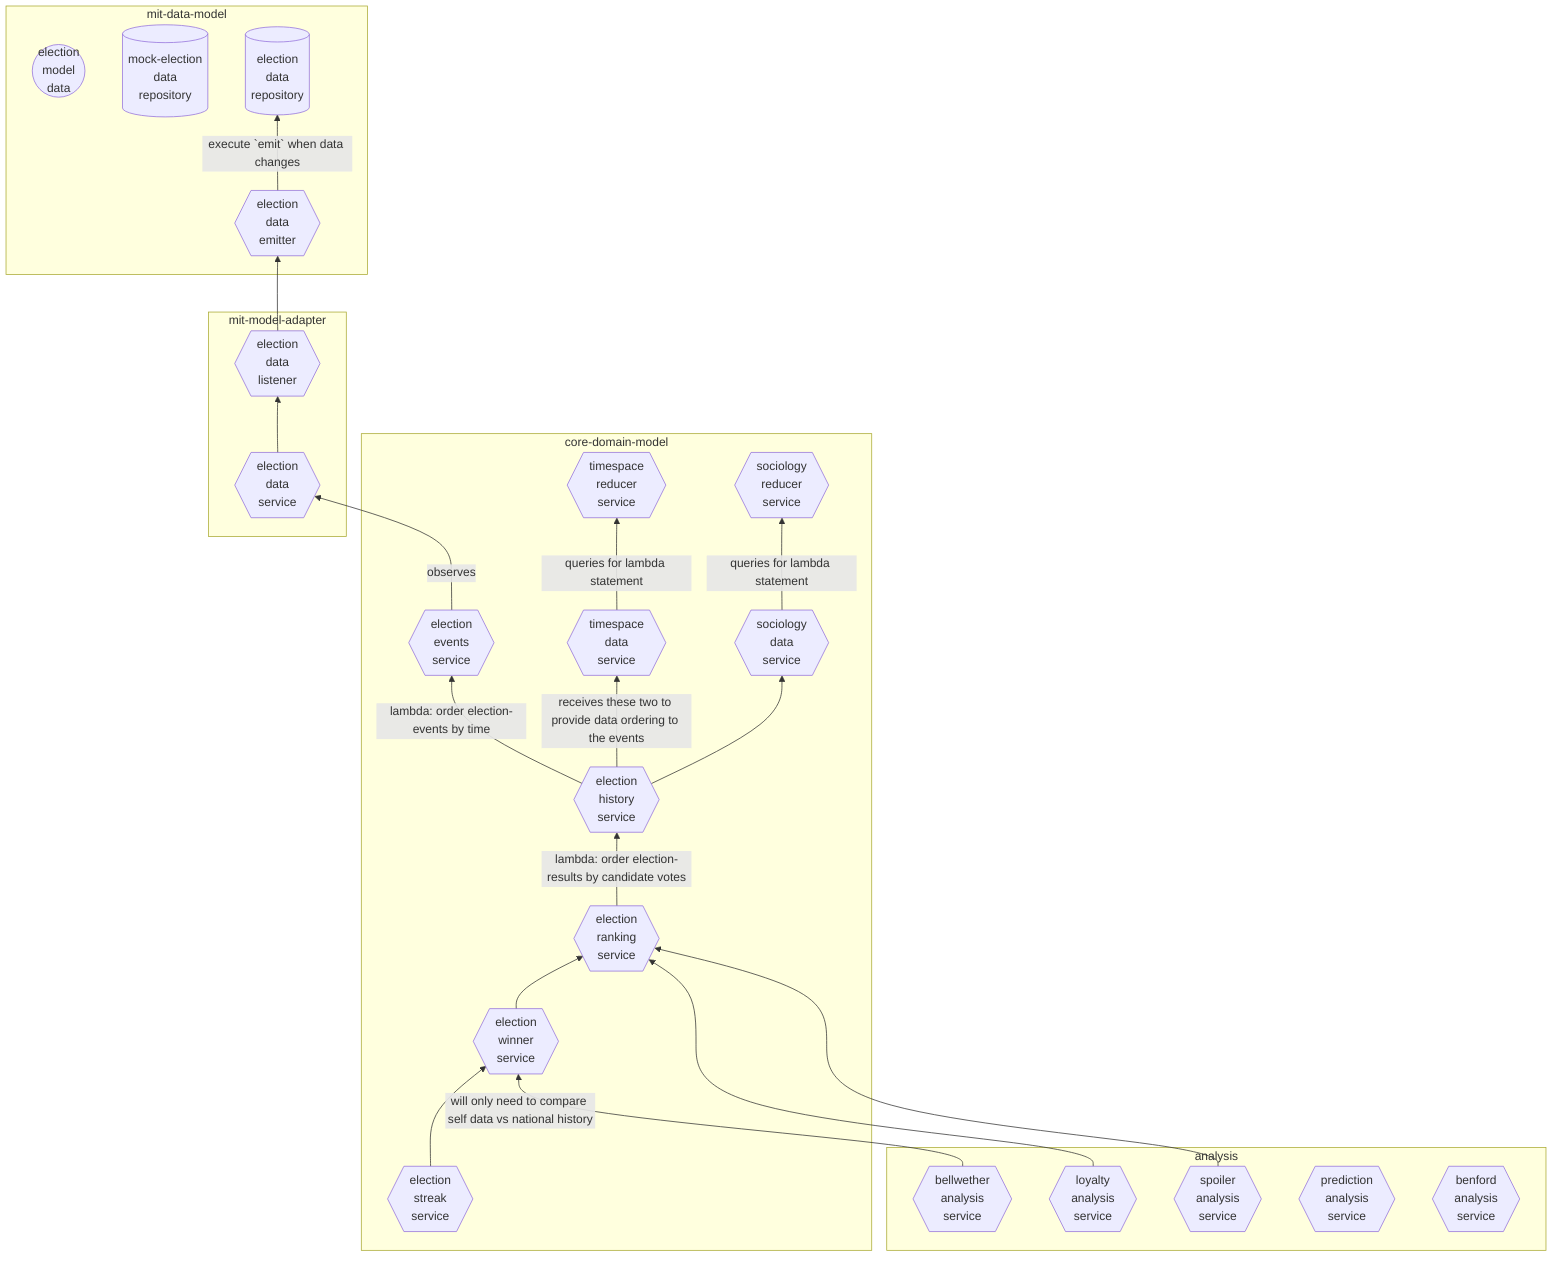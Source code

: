 graph BT

    subgraph analysis [analysis]
    BellwetherAnalysisService{{bellwether<br>analysis<br>service}}
    LoyaltyAnalysisService{{loyalty<br>analysis<br>service}}
    SpoilerAnalysisService{{spoiler<br>analysis<br>service}}
    PredictionAnalysisService{{prediction<br>analysis<br>service}}
    BenfordAnalysisService{{benford<br>analysis<br>service}}
    end

    subgraph core-domain-model [core-domain-model]
    ElectionEventsService{{election<br>events<br>service}}
    TimespaceDataService{{timespace<br>data<br>service}}
    SociologyDataService{{sociology<br>data<br>service}}
    TimespaceReducerService{{timespace<br>reducer<br>service}}
    SociologyReducerService{{sociology<br>reducer<br>service}}
    ElectionHistoryService{{election<br>history<br>service}}
    ElectionRankingService{{election<br>ranking<br>service}}
    ElectionWinnerService{{election<br>winner<br>service}}
    ElectionStreakService{{election<br>streak<br>service}}
    end

    subgraph mit-model-adapter [mit-model-adapter]
    ElectionDataListener{{election<br>data<br>listener}}
    ElectionDataService{{election<br>data<br>service}}
    end

    subgraph mit-data-model [mit-data-model]
    ElectionData((election<br>model<br>data))
    MockElectionDataRepository[(mock-election<br>data<br>repository)]
    ElectionDataRepository[(election<br>data<br>repository)]
    ElectionDataEmitter{{election<br>data<br>emitter}}
    end

    ElectionDataEmitter -->|execute `emit` when data changes| ElectionDataRepository
    ElectionDataListener --> ElectionDataEmitter
    ElectionDataService --> ElectionDataListener
    ElectionEventsService -->|observes| ElectionDataService
    ElectionHistoryService -->|lambda: order election-events by time| ElectionEventsService
    ElectionHistoryService -->|receives these two to provide data ordering to the events| TimespaceDataService
    ElectionHistoryService --> SociologyDataService
    ElectionRankingService -->|lambda: order election-results by candidate votes| ElectionHistoryService
    TimespaceDataService -->|queries for lambda statement| TimespaceReducerService
    SociologyDataService -->|queries for lambda statement| SociologyReducerService
    ElectionWinnerService --> ElectionRankingService
    ElectionStreakService --> ElectionWinnerService
    BellwetherAnalysisService -->|will only need to compare self data vs national history| ElectionWinnerService
    LoyaltyAnalysisService --> ElectionRankingService
    SpoilerAnalysisService --> ElectionRankingService